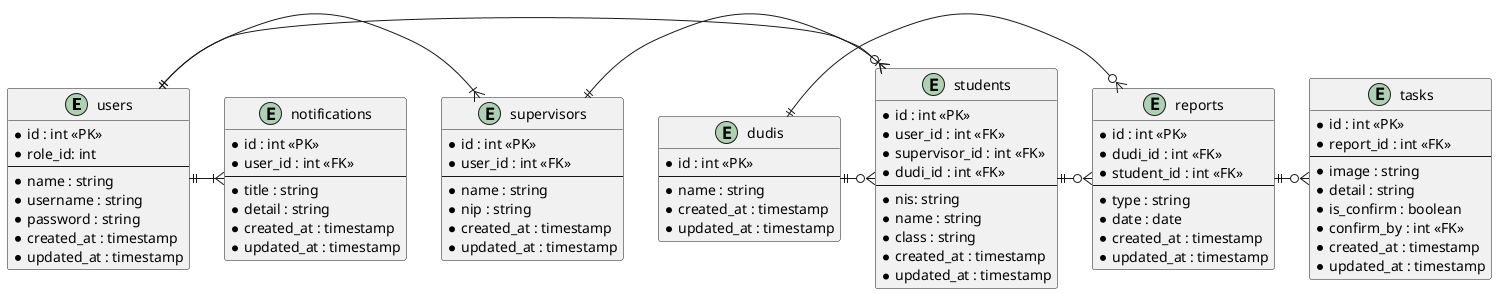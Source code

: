 @startuml

entity users {
    *id : int <<PK>>
    *role_id: int
    --
    *name : string
    *username : string
    *password : string
    *created_at : timestamp
    *updated_at : timestamp
}

entity dudis {
    *id : int <<PK>>
    --
    *name : string
    *created_at : timestamp
    *updated_at : timestamp
}

entity supervisors {
    *id : int <<PK>>
    *user_id : int <<FK>>
    --
    *name : string
    *nip : string
    *created_at : timestamp
    *updated_at : timestamp
}

entity students {
   *id : int <<PK>>
   *user_id : int <<FK>>
   *supervisor_id : int <<FK>>
   *dudi_id : int <<FK>>
   --
   *nis: string
   *name : string
   *class : string
   *created_at : timestamp
   *updated_at : timestamp
}

entity reports {
    *id : int <<PK>>
    *dudi_id : int <<FK>>
    *student_id : int <<FK>>
    --
    *type : string
    *date : date
    *created_at : timestamp
    *updated_at : timestamp
}

entity tasks {
    *id : int <<PK>>
    *report_id : int <<FK>>
    --
    *image : string
    *detail : string
    *is_confirm : boolean
    *confirm_by : int <<FK>>
    *created_at : timestamp
    *updated_at : timestamp
}

entity notifications {
    *id : int <<PK>>
    *user_id : int <<FK>>
    --
    *title : string
    *detail : string
    *created_at : timestamp
    *updated_at : timestamp
}

users ||-|{ students
users ||-|{ supervisors
users ||-|{ notifications
supervisors ||-o{ students
students ||-o{ reports
dudis ||-o{ students
dudis ||-o{ reports
reports ||-o{ tasks

@enduml
